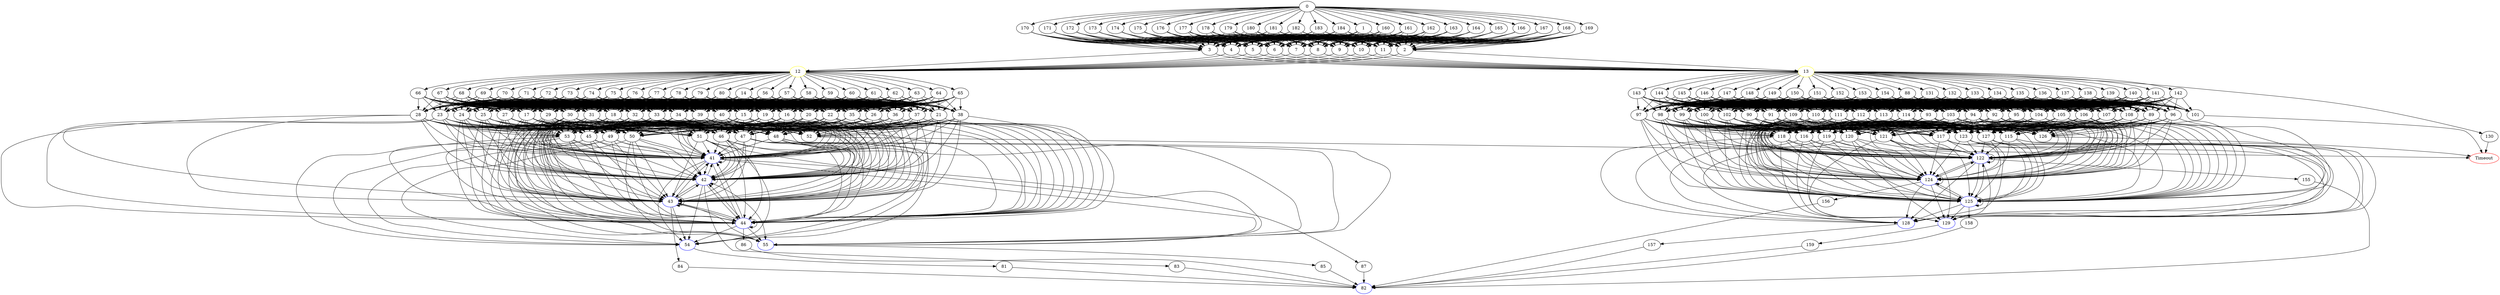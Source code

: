digraph G {
	0 -> 1;
	0 -> 160;
	0 -> 161;
	0 -> 162;
	0 -> 163;
	0 -> 164;
	0 -> 165;
	0 -> 166;
	0 -> 167;
	0 -> 168;
	0 -> 169;
	0 -> 170;
	0 -> 171;
	0 -> 172;
	0 -> 173;
	0 -> 174;
	0 -> 175;
	0 -> 176;
	0 -> 177;
	0 -> 178;
	0 -> 179;
	0 -> 180;
	0 -> 181;
	0 -> 182;
	0 -> 183;
	0 -> 184;
	1 -> 2;
	1 -> 3;
	1 -> 4;
	1 -> 5;
	1 -> 6;
	1 -> 7;
	1 -> 8;
	1 -> 9;
	1 -> 10;
	1 -> 11;
	2 -> "12";
12 [color=yellow];
	2 -> "13";
13 [color=yellow];
	3 -> "12";
12 [color=yellow];
	3 -> "13";
13 [color=yellow];
	4 -> "12";
12 [color=yellow];
	4 -> "13";
13 [color=yellow];
	5 -> "12";
12 [color=yellow];
	5 -> "13";
13 [color=yellow];
	6 -> "12";
12 [color=yellow];
	6 -> "13";
13 [color=yellow];
	7 -> "12";
12 [color=yellow];
	7 -> "13";
13 [color=yellow];
	8 -> "12";
12 [color=yellow];
	8 -> "13";
13 [color=yellow];
	9 -> "12";
12 [color=yellow];
	9 -> "13";
13 [color=yellow];
	10 -> "12";
12 [color=yellow];
	10 -> "13";
13 [color=yellow];
	11 -> "12";
12 [color=yellow];
	11 -> "13";
13 [color=yellow];
	12 -> 14;
	12 -> 56;
	12 -> 57;
	12 -> 58;
	12 -> 59;
	12 -> 60;
	12 -> 61;
	12 -> 62;
	12 -> 63;
	12 -> 64;
	12 -> 65;
	12 -> 66;
	12 -> 67;
	12 -> 68;
	12 -> 69;
	12 -> 70;
	12 -> 71;
	12 -> 72;
	12 -> 73;
	12 -> 74;
	12 -> 75;
	12 -> 76;
	12 -> 77;
	12 -> 78;
	12 -> 79;
	12 -> 80;
	13 -> 88;
	13 -> 130;
	13 -> 131;
	13 -> 132;
	13 -> 133;
	13 -> 134;
	13 -> 135;
	13 -> 136;
	13 -> 137;
	13 -> 138;
	13 -> 139;
	13 -> 140;
	13 -> 141;
	13 -> 142;
	13 -> 143;
	13 -> 144;
	13 -> 145;
	13 -> 146;
	13 -> 147;
	13 -> 148;
	13 -> 149;
	13 -> 150;
	13 -> 151;
	13 -> 152;
	13 -> 153;
	13 -> 154;
	14 -> 15;
	14 -> 16;
	14 -> 17;
	14 -> 18;
	14 -> 19;
	14 -> 20;
	14 -> 21;
	14 -> 22;
	14 -> 23;
	14 -> 24;
	14 -> 25;
	14 -> 26;
	14 -> 27;
	14 -> 28;
	14 -> 29;
	14 -> 30;
	14 -> 31;
	14 -> 32;
	14 -> 33;
	14 -> 34;
	14 -> 35;
	14 -> 36;
	14 -> 37;
	14 -> 38;
	14 -> 39;
	14 -> 40;
	15 -> "41";
41 [color=blue];
	15 -> "42";
42 [color=blue];
	15 -> "43";
43 [color=blue];
	15 -> "44";
44 [color=blue];
	15 -> 45;
	15 -> 46;
	15 -> 47;
	15 -> 48;
	15 -> 49;
	15 -> 50;
	15 -> 51;
	15 -> 52;
	15 -> 53;
	16 -> "41";
41 [color=blue];
	16 -> "42";
42 [color=blue];
	16 -> "43";
43 [color=blue];
	16 -> "44";
44 [color=blue];
	16 -> 45;
	16 -> 46;
	16 -> 47;
	16 -> 48;
	16 -> 49;
	16 -> 50;
	16 -> 51;
	16 -> 52;
	16 -> 53;
	17 -> "41";
41 [color=blue];
	17 -> "42";
42 [color=blue];
	17 -> "43";
43 [color=blue];
	17 -> "44";
44 [color=blue];
	17 -> 45;
	17 -> 46;
	17 -> 47;
	17 -> 48;
	17 -> 49;
	17 -> 50;
	17 -> 51;
	17 -> 52;
	17 -> 53;
	18 -> "41";
41 [color=blue];
	18 -> "42";
42 [color=blue];
	18 -> "43";
43 [color=blue];
	18 -> "44";
44 [color=blue];
	18 -> 45;
	18 -> 46;
	18 -> 47;
	18 -> 48;
	18 -> 49;
	18 -> 50;
	18 -> 51;
	18 -> 52;
	18 -> 53;
	19 -> "41";
41 [color=blue];
	19 -> "42";
42 [color=blue];
	19 -> "43";
43 [color=blue];
	19 -> "44";
44 [color=blue];
	19 -> 45;
	19 -> 46;
	19 -> 47;
	19 -> 48;
	19 -> 49;
	19 -> 50;
	19 -> 51;
	19 -> 52;
	19 -> 53;
	20 -> "41";
41 [color=blue];
	20 -> "42";
42 [color=blue];
	20 -> "43";
43 [color=blue];
	20 -> "44";
44 [color=blue];
	20 -> 45;
	20 -> 46;
	20 -> 47;
	20 -> 48;
	20 -> 49;
	20 -> 50;
	20 -> 51;
	20 -> 52;
	20 -> 53;
	21 -> "41";
41 [color=blue];
	21 -> "42";
42 [color=blue];
	21 -> "43";
43 [color=blue];
	21 -> "44";
44 [color=blue];
	21 -> 45;
	21 -> 46;
	21 -> 47;
	21 -> 48;
	21 -> 49;
	21 -> 50;
	21 -> 51;
	21 -> 52;
	21 -> 53;
	22 -> "41";
41 [color=blue];
	22 -> "42";
42 [color=blue];
	22 -> "43";
43 [color=blue];
	22 -> "44";
44 [color=blue];
	22 -> 45;
	22 -> 46;
	22 -> 47;
	22 -> 48;
	22 -> 49;
	22 -> 50;
	22 -> 51;
	22 -> 52;
	22 -> 53;
	23 -> "41";
41 [color=blue];
	23 -> "42";
42 [color=blue];
	23 -> "43";
43 [color=blue];
	23 -> "44";
44 [color=blue];
	23 -> 45;
	23 -> 46;
	23 -> 47;
	23 -> 48;
	23 -> 49;
	23 -> 50;
	23 -> 51;
	23 -> 52;
	23 -> 53;
	24 -> "41";
41 [color=blue];
	24 -> "42";
42 [color=blue];
	24 -> "43";
43 [color=blue];
	24 -> "44";
44 [color=blue];
	24 -> 45;
	24 -> 46;
	24 -> 47;
	24 -> 48;
	24 -> 49;
	24 -> 50;
	24 -> 51;
	24 -> 52;
	24 -> 53;
	25 -> "41";
41 [color=blue];
	25 -> "42";
42 [color=blue];
	25 -> "43";
43 [color=blue];
	25 -> "44";
44 [color=blue];
	25 -> 45;
	25 -> 46;
	25 -> 47;
	25 -> 48;
	25 -> 49;
	25 -> 50;
	25 -> 51;
	25 -> 52;
	25 -> 53;
	26 -> "41";
41 [color=blue];
	26 -> "42";
42 [color=blue];
	26 -> "43";
43 [color=blue];
	26 -> "44";
44 [color=blue];
	26 -> 45;
	26 -> 46;
	26 -> 47;
	26 -> 48;
	26 -> 49;
	26 -> 50;
	26 -> 51;
	26 -> 52;
	26 -> 53;
	27 -> "41";
41 [color=blue];
	27 -> "42";
42 [color=blue];
	27 -> "43";
43 [color=blue];
	27 -> "44";
44 [color=blue];
	27 -> 45;
	27 -> 46;
	27 -> 47;
	27 -> 48;
	27 -> 49;
	27 -> 50;
	27 -> 51;
	27 -> 52;
	27 -> 53;
	28 -> "41";
41 [color=blue];
	28 -> "42";
42 [color=blue];
	28 -> "43";
43 [color=blue];
	28 -> "44";
44 [color=blue];
	28 -> 45;
	28 -> 46;
	28 -> 47;
	28 -> 48;
	28 -> 49;
	28 -> 50;
	28 -> 51;
	28 -> 52;
	28 -> 53;
	29 -> "41";
41 [color=blue];
	29 -> "42";
42 [color=blue];
	29 -> "43";
43 [color=blue];
	29 -> "44";
44 [color=blue];
	29 -> 45;
	29 -> 46;
	29 -> 47;
	29 -> 48;
	29 -> 49;
	29 -> 50;
	29 -> 51;
	29 -> 52;
	29 -> 53;
	30 -> "41";
41 [color=blue];
	30 -> "42";
42 [color=blue];
	30 -> "43";
43 [color=blue];
	30 -> "44";
44 [color=blue];
	30 -> 45;
	30 -> 46;
	30 -> 47;
	30 -> 48;
	30 -> 49;
	30 -> 50;
	30 -> 51;
	30 -> 52;
	30 -> 53;
	31 -> "41";
41 [color=blue];
	31 -> "42";
42 [color=blue];
	31 -> "43";
43 [color=blue];
	31 -> "44";
44 [color=blue];
	31 -> 45;
	31 -> 46;
	31 -> 47;
	31 -> 48;
	31 -> 49;
	31 -> 50;
	31 -> 51;
	31 -> 52;
	31 -> 53;
	32 -> "41";
41 [color=blue];
	32 -> "42";
42 [color=blue];
	32 -> "43";
43 [color=blue];
	32 -> "44";
44 [color=blue];
	32 -> 45;
	32 -> 46;
	32 -> 47;
	32 -> 48;
	32 -> 49;
	32 -> 50;
	32 -> 51;
	32 -> 52;
	32 -> 53;
	33 -> "41";
41 [color=blue];
	33 -> "42";
42 [color=blue];
	33 -> "43";
43 [color=blue];
	33 -> "44";
44 [color=blue];
	33 -> 45;
	33 -> 46;
	33 -> 47;
	33 -> 48;
	33 -> 49;
	33 -> 50;
	33 -> 51;
	33 -> 52;
	33 -> 53;
	34 -> "41";
41 [color=blue];
	34 -> "42";
42 [color=blue];
	34 -> "43";
43 [color=blue];
	34 -> "44";
44 [color=blue];
	34 -> 45;
	34 -> 46;
	34 -> 47;
	34 -> 48;
	34 -> 49;
	34 -> 50;
	34 -> 51;
	34 -> 52;
	34 -> 53;
	35 -> "41";
41 [color=blue];
	35 -> "42";
42 [color=blue];
	35 -> "43";
43 [color=blue];
	35 -> "44";
44 [color=blue];
	35 -> 45;
	35 -> 46;
	35 -> 47;
	35 -> 48;
	35 -> 49;
	35 -> 50;
	35 -> 51;
	35 -> 52;
	35 -> 53;
	36 -> "41";
41 [color=blue];
	36 -> "42";
42 [color=blue];
	36 -> "43";
43 [color=blue];
	36 -> "44";
44 [color=blue];
	36 -> 45;
	36 -> 46;
	36 -> 47;
	36 -> 48;
	36 -> 49;
	36 -> 50;
	36 -> 51;
	36 -> 52;
	36 -> 53;
	37 -> "41";
41 [color=blue];
	37 -> "42";
42 [color=blue];
	37 -> "43";
43 [color=blue];
	37 -> "44";
44 [color=blue];
	37 -> 45;
	37 -> 46;
	37 -> 47;
	37 -> 48;
	37 -> 49;
	37 -> 50;
	37 -> 51;
	37 -> 52;
	37 -> 53;
	38 -> "41";
41 [color=blue];
	38 -> "42";
42 [color=blue];
	38 -> "43";
43 [color=blue];
	38 -> "44";
44 [color=blue];
	38 -> 45;
	38 -> 46;
	38 -> 47;
	38 -> 48;
	38 -> 49;
	38 -> 50;
	38 -> 51;
	38 -> 52;
	38 -> 53;
	39 -> "41";
41 [color=blue];
	39 -> "42";
42 [color=blue];
	39 -> "43";
43 [color=blue];
	39 -> "44";
44 [color=blue];
	39 -> 45;
	39 -> 46;
	39 -> 47;
	39 -> 48;
	39 -> 49;
	39 -> 50;
	39 -> 51;
	39 -> 52;
	39 -> 53;
	40 -> "41";
41 [color=blue];
	40 -> "42";
42 [color=blue];
	40 -> "43";
43 [color=blue];
	40 -> "44";
44 [color=blue];
	40 -> 45;
	40 -> 46;
	40 -> 47;
	40 -> 48;
	40 -> 49;
	40 -> 50;
	40 -> 51;
	40 -> 52;
	40 -> 53;
	41 -> "41";
41 [color=blue];
	41 -> "42";
42 [color=blue];
	41 -> "43";
43 [color=blue];
	41 -> "44";
44 [color=blue];
	41 -> "54";
54 [color=blue];
	41 -> "55";
55 [color=blue];
	41 -> 87;
	42 -> "41";
41 [color=blue];
	42 -> "42";
42 [color=blue];
	42 -> "43";
43 [color=blue];
	42 -> "44";
44 [color=blue];
	42 -> "54";
54 [color=blue];
	42 -> "55";
55 [color=blue];
	42 -> 83;
	43 -> "41";
41 [color=blue];
	43 -> "42";
42 [color=blue];
	43 -> "43";
43 [color=blue];
	43 -> "44";
44 [color=blue];
	43 -> "54";
54 [color=blue];
	43 -> "55";
55 [color=blue];
	43 -> 84;
	44 -> "41";
41 [color=blue];
	44 -> "42";
42 [color=blue];
	44 -> "43";
43 [color=blue];
	44 -> "44";
44 [color=blue];
	44 -> "54";
54 [color=blue];
	44 -> "55";
55 [color=blue];
	44 -> 86;
	45 -> "41";
41 [color=blue];
	45 -> "42";
42 [color=blue];
	45 -> "43";
43 [color=blue];
	45 -> "44";
44 [color=blue];
	45 -> "54";
54 [color=blue];
	45 -> "55";
55 [color=blue];
	46 -> "41";
41 [color=blue];
	46 -> "42";
42 [color=blue];
	46 -> "43";
43 [color=blue];
	46 -> "44";
44 [color=blue];
	46 -> "54";
54 [color=blue];
	46 -> "55";
55 [color=blue];
	47 -> "41";
41 [color=blue];
	47 -> "42";
42 [color=blue];
	47 -> "43";
43 [color=blue];
	47 -> "44";
44 [color=blue];
	47 -> "54";
54 [color=blue];
	47 -> "55";
55 [color=blue];
	48 -> "41";
41 [color=blue];
	48 -> "42";
42 [color=blue];
	48 -> "43";
43 [color=blue];
	48 -> "44";
44 [color=blue];
	48 -> "54";
54 [color=blue];
	48 -> "55";
55 [color=blue];
	49 -> "41";
41 [color=blue];
	49 -> "42";
42 [color=blue];
	49 -> "43";
43 [color=blue];
	49 -> "44";
44 [color=blue];
	49 -> "54";
54 [color=blue];
	49 -> "55";
55 [color=blue];
	50 -> "41";
41 [color=blue];
	50 -> "42";
42 [color=blue];
	50 -> "43";
43 [color=blue];
	50 -> "44";
44 [color=blue];
	50 -> "54";
54 [color=blue];
	50 -> "55";
55 [color=blue];
	51 -> "41";
41 [color=blue];
	51 -> "42";
42 [color=blue];
	51 -> "43";
43 [color=blue];
	51 -> "44";
44 [color=blue];
	51 -> "54";
54 [color=blue];
	51 -> "55";
55 [color=blue];
	52 -> "Timeout";
Timeout [color=red];
	53 -> "41";
41 [color=blue];
	53 -> "42";
42 [color=blue];
	53 -> "43";
43 [color=blue];
	53 -> "44";
44 [color=blue];
	53 -> "54";
54 [color=blue];
	53 -> "55";
55 [color=blue];
	54 -> 81;
	55 -> 85;
	56 -> 15;
	56 -> 16;
	56 -> 17;
	56 -> 18;
	56 -> 19;
	56 -> 20;
	56 -> 21;
	56 -> 22;
	56 -> 23;
	56 -> 24;
	56 -> 25;
	56 -> 26;
	56 -> 27;
	56 -> 28;
	56 -> 29;
	56 -> 30;
	56 -> 31;
	56 -> 32;
	56 -> 33;
	56 -> 34;
	56 -> 35;
	56 -> 36;
	56 -> 37;
	56 -> 38;
	56 -> 39;
	56 -> 40;
	57 -> 15;
	57 -> 16;
	57 -> 17;
	57 -> 18;
	57 -> 19;
	57 -> 20;
	57 -> 21;
	57 -> 22;
	57 -> 23;
	57 -> 24;
	57 -> 25;
	57 -> 26;
	57 -> 27;
	57 -> 28;
	57 -> 29;
	57 -> 30;
	57 -> 31;
	57 -> 32;
	57 -> 33;
	57 -> 34;
	57 -> 35;
	57 -> 36;
	57 -> 37;
	57 -> 38;
	57 -> 39;
	57 -> 40;
	58 -> 15;
	58 -> 16;
	58 -> 17;
	58 -> 18;
	58 -> 19;
	58 -> 20;
	58 -> 21;
	58 -> 22;
	58 -> 23;
	58 -> 24;
	58 -> 25;
	58 -> 26;
	58 -> 27;
	58 -> 28;
	58 -> 29;
	58 -> 30;
	58 -> 31;
	58 -> 32;
	58 -> 33;
	58 -> 34;
	58 -> 35;
	58 -> 36;
	58 -> 37;
	58 -> 38;
	58 -> 39;
	58 -> 40;
	59 -> 15;
	59 -> 16;
	59 -> 17;
	59 -> 18;
	59 -> 19;
	59 -> 20;
	59 -> 21;
	59 -> 22;
	59 -> 23;
	59 -> 24;
	59 -> 25;
	59 -> 26;
	59 -> 27;
	59 -> 28;
	59 -> 29;
	59 -> 30;
	59 -> 31;
	59 -> 32;
	59 -> 33;
	59 -> 34;
	59 -> 35;
	59 -> 36;
	59 -> 37;
	59 -> 38;
	59 -> 39;
	59 -> 40;
	60 -> 15;
	60 -> 16;
	60 -> 17;
	60 -> 18;
	60 -> 19;
	60 -> 20;
	60 -> 21;
	60 -> 22;
	60 -> 23;
	60 -> 24;
	60 -> 25;
	60 -> 26;
	60 -> 27;
	60 -> 28;
	60 -> 29;
	60 -> 30;
	60 -> 31;
	60 -> 32;
	60 -> 33;
	60 -> 34;
	60 -> 35;
	60 -> 36;
	60 -> 37;
	60 -> 38;
	60 -> 39;
	60 -> 40;
	61 -> 15;
	61 -> 16;
	61 -> 17;
	61 -> 18;
	61 -> 19;
	61 -> 20;
	61 -> 21;
	61 -> 22;
	61 -> 23;
	61 -> 24;
	61 -> 25;
	61 -> 26;
	61 -> 27;
	61 -> 28;
	61 -> 29;
	61 -> 30;
	61 -> 31;
	61 -> 32;
	61 -> 33;
	61 -> 34;
	61 -> 35;
	61 -> 36;
	61 -> 37;
	61 -> 38;
	61 -> 39;
	61 -> 40;
	62 -> 15;
	62 -> 16;
	62 -> 17;
	62 -> 18;
	62 -> 19;
	62 -> 20;
	62 -> 21;
	62 -> 22;
	62 -> 23;
	62 -> 24;
	62 -> 25;
	62 -> 26;
	62 -> 27;
	62 -> 28;
	62 -> 29;
	62 -> 30;
	62 -> 31;
	62 -> 32;
	62 -> 33;
	62 -> 34;
	62 -> 35;
	62 -> 36;
	62 -> 37;
	62 -> 38;
	62 -> 39;
	62 -> 40;
	63 -> 15;
	63 -> 16;
	63 -> 17;
	63 -> 18;
	63 -> 19;
	63 -> 20;
	63 -> 21;
	63 -> 22;
	63 -> 23;
	63 -> 24;
	63 -> 25;
	63 -> 26;
	63 -> 27;
	63 -> 28;
	63 -> 29;
	63 -> 30;
	63 -> 31;
	63 -> 32;
	63 -> 33;
	63 -> 34;
	63 -> 35;
	63 -> 36;
	63 -> 37;
	63 -> 38;
	63 -> 39;
	63 -> 40;
	64 -> 15;
	64 -> 16;
	64 -> 17;
	64 -> 18;
	64 -> 19;
	64 -> 20;
	64 -> 21;
	64 -> 22;
	64 -> 23;
	64 -> 24;
	64 -> 25;
	64 -> 26;
	64 -> 27;
	64 -> 28;
	64 -> 29;
	64 -> 30;
	64 -> 31;
	64 -> 32;
	64 -> 33;
	64 -> 34;
	64 -> 35;
	64 -> 36;
	64 -> 37;
	64 -> 38;
	64 -> 39;
	64 -> 40;
	65 -> 15;
	65 -> 16;
	65 -> 17;
	65 -> 18;
	65 -> 19;
	65 -> 20;
	65 -> 21;
	65 -> 22;
	65 -> 23;
	65 -> 24;
	65 -> 25;
	65 -> 26;
	65 -> 27;
	65 -> 28;
	65 -> 29;
	65 -> 30;
	65 -> 31;
	65 -> 32;
	65 -> 33;
	65 -> 34;
	65 -> 35;
	65 -> 36;
	65 -> 37;
	65 -> 38;
	65 -> 39;
	65 -> 40;
	66 -> 15;
	66 -> 16;
	66 -> 17;
	66 -> 18;
	66 -> 19;
	66 -> 20;
	66 -> 21;
	66 -> 22;
	66 -> 23;
	66 -> 24;
	66 -> 25;
	66 -> 26;
	66 -> 27;
	66 -> 28;
	66 -> 29;
	66 -> 30;
	66 -> 31;
	66 -> 32;
	66 -> 33;
	66 -> 34;
	66 -> 35;
	66 -> 36;
	66 -> 37;
	66 -> 38;
	66 -> 39;
	66 -> 40;
	67 -> 15;
	67 -> 16;
	67 -> 17;
	67 -> 18;
	67 -> 19;
	67 -> 20;
	67 -> 21;
	67 -> 22;
	67 -> 23;
	67 -> 24;
	67 -> 25;
	67 -> 26;
	67 -> 27;
	67 -> 28;
	67 -> 29;
	67 -> 30;
	67 -> 31;
	67 -> 32;
	67 -> 33;
	67 -> 34;
	67 -> 35;
	67 -> 36;
	67 -> 37;
	67 -> 38;
	67 -> 39;
	67 -> 40;
	68 -> 15;
	68 -> 16;
	68 -> 17;
	68 -> 18;
	68 -> 19;
	68 -> 20;
	68 -> 21;
	68 -> 22;
	68 -> 23;
	68 -> 24;
	68 -> 25;
	68 -> 26;
	68 -> 27;
	68 -> 28;
	68 -> 29;
	68 -> 30;
	68 -> 31;
	68 -> 32;
	68 -> 33;
	68 -> 34;
	68 -> 35;
	68 -> 36;
	68 -> 37;
	68 -> 38;
	68 -> 39;
	68 -> 40;
	69 -> 15;
	69 -> 16;
	69 -> 17;
	69 -> 18;
	69 -> 19;
	69 -> 20;
	69 -> 21;
	69 -> 22;
	69 -> 23;
	69 -> 24;
	69 -> 25;
	69 -> 26;
	69 -> 27;
	69 -> 28;
	69 -> 29;
	69 -> 30;
	69 -> 31;
	69 -> 32;
	69 -> 33;
	69 -> 34;
	69 -> 35;
	69 -> 36;
	69 -> 37;
	69 -> 38;
	69 -> 39;
	69 -> 40;
	70 -> 15;
	70 -> 16;
	70 -> 17;
	70 -> 18;
	70 -> 19;
	70 -> 20;
	70 -> 21;
	70 -> 22;
	70 -> 23;
	70 -> 24;
	70 -> 25;
	70 -> 26;
	70 -> 27;
	70 -> 28;
	70 -> 29;
	70 -> 30;
	70 -> 31;
	70 -> 32;
	70 -> 33;
	70 -> 34;
	70 -> 35;
	70 -> 36;
	70 -> 37;
	70 -> 38;
	70 -> 39;
	70 -> 40;
	71 -> 15;
	71 -> 16;
	71 -> 17;
	71 -> 18;
	71 -> 19;
	71 -> 20;
	71 -> 21;
	71 -> 22;
	71 -> 23;
	71 -> 24;
	71 -> 25;
	71 -> 26;
	71 -> 27;
	71 -> 28;
	71 -> 29;
	71 -> 30;
	71 -> 31;
	71 -> 32;
	71 -> 33;
	71 -> 34;
	71 -> 35;
	71 -> 36;
	71 -> 37;
	71 -> 38;
	71 -> 39;
	71 -> 40;
	72 -> 15;
	72 -> 16;
	72 -> 17;
	72 -> 18;
	72 -> 19;
	72 -> 20;
	72 -> 21;
	72 -> 22;
	72 -> 23;
	72 -> 24;
	72 -> 25;
	72 -> 26;
	72 -> 27;
	72 -> 28;
	72 -> 29;
	72 -> 30;
	72 -> 31;
	72 -> 32;
	72 -> 33;
	72 -> 34;
	72 -> 35;
	72 -> 36;
	72 -> 37;
	72 -> 38;
	72 -> 39;
	72 -> 40;
	73 -> 15;
	73 -> 16;
	73 -> 17;
	73 -> 18;
	73 -> 19;
	73 -> 20;
	73 -> 21;
	73 -> 22;
	73 -> 23;
	73 -> 24;
	73 -> 25;
	73 -> 26;
	73 -> 27;
	73 -> 28;
	73 -> 29;
	73 -> 30;
	73 -> 31;
	73 -> 32;
	73 -> 33;
	73 -> 34;
	73 -> 35;
	73 -> 36;
	73 -> 37;
	73 -> 38;
	73 -> 39;
	73 -> 40;
	74 -> 15;
	74 -> 16;
	74 -> 17;
	74 -> 18;
	74 -> 19;
	74 -> 20;
	74 -> 21;
	74 -> 22;
	74 -> 23;
	74 -> 24;
	74 -> 25;
	74 -> 26;
	74 -> 27;
	74 -> 28;
	74 -> 29;
	74 -> 30;
	74 -> 31;
	74 -> 32;
	74 -> 33;
	74 -> 34;
	74 -> 35;
	74 -> 36;
	74 -> 37;
	74 -> 38;
	74 -> 39;
	74 -> 40;
	75 -> 15;
	75 -> 16;
	75 -> 17;
	75 -> 18;
	75 -> 19;
	75 -> 20;
	75 -> 21;
	75 -> 22;
	75 -> 23;
	75 -> 24;
	75 -> 25;
	75 -> 26;
	75 -> 27;
	75 -> 28;
	75 -> 29;
	75 -> 30;
	75 -> 31;
	75 -> 32;
	75 -> 33;
	75 -> 34;
	75 -> 35;
	75 -> 36;
	75 -> 37;
	75 -> 38;
	75 -> 39;
	75 -> 40;
	76 -> 15;
	76 -> 16;
	76 -> 17;
	76 -> 18;
	76 -> 19;
	76 -> 20;
	76 -> 21;
	76 -> 22;
	76 -> 23;
	76 -> 24;
	76 -> 25;
	76 -> 26;
	76 -> 27;
	76 -> 28;
	76 -> 29;
	76 -> 30;
	76 -> 31;
	76 -> 32;
	76 -> 33;
	76 -> 34;
	76 -> 35;
	76 -> 36;
	76 -> 37;
	76 -> 38;
	76 -> 39;
	76 -> 40;
	77 -> 15;
	77 -> 16;
	77 -> 17;
	77 -> 18;
	77 -> 19;
	77 -> 20;
	77 -> 21;
	77 -> 22;
	77 -> 23;
	77 -> 24;
	77 -> 25;
	77 -> 26;
	77 -> 27;
	77 -> 28;
	77 -> 29;
	77 -> 30;
	77 -> 31;
	77 -> 32;
	77 -> 33;
	77 -> 34;
	77 -> 35;
	77 -> 36;
	77 -> 37;
	77 -> 38;
	77 -> 39;
	77 -> 40;
	78 -> 15;
	78 -> 16;
	78 -> 17;
	78 -> 18;
	78 -> 19;
	78 -> 20;
	78 -> 21;
	78 -> 22;
	78 -> 23;
	78 -> 24;
	78 -> 25;
	78 -> 26;
	78 -> 27;
	78 -> 28;
	78 -> 29;
	78 -> 30;
	78 -> 31;
	78 -> 32;
	78 -> 33;
	78 -> 34;
	78 -> 35;
	78 -> 36;
	78 -> 37;
	78 -> 38;
	78 -> 39;
	78 -> 40;
	79 -> 15;
	79 -> 16;
	79 -> 17;
	79 -> 18;
	79 -> 19;
	79 -> 20;
	79 -> 21;
	79 -> 22;
	79 -> 23;
	79 -> 24;
	79 -> 25;
	79 -> 26;
	79 -> 27;
	79 -> 28;
	79 -> 29;
	79 -> 30;
	79 -> 31;
	79 -> 32;
	79 -> 33;
	79 -> 34;
	79 -> 35;
	79 -> 36;
	79 -> 37;
	79 -> 38;
	79 -> 39;
	79 -> 40;
	80 -> 15;
	80 -> 16;
	80 -> 17;
	80 -> 18;
	80 -> 19;
	80 -> 20;
	80 -> 21;
	80 -> 22;
	80 -> 23;
	80 -> 24;
	80 -> 25;
	80 -> 26;
	80 -> 27;
	80 -> 28;
	80 -> 29;
	80 -> 30;
	80 -> 31;
	80 -> 32;
	80 -> 33;
	80 -> 34;
	80 -> 35;
	80 -> 36;
	80 -> 37;
	80 -> 38;
	80 -> 39;
	80 -> 40;
	81 -> "82";
82 [color=blue];
	83 -> "82";
82 [color=blue];
	84 -> "82";
82 [color=blue];
	85 -> "82";
82 [color=blue];
	86 -> "82";
82 [color=blue];
	87 -> "82";
82 [color=blue];
	88 -> 89;
	88 -> 90;
	88 -> 91;
	88 -> 92;
	88 -> 93;
	88 -> 94;
	88 -> 95;
	88 -> 96;
	88 -> 97;
	88 -> 98;
	88 -> 99;
	88 -> 100;
	88 -> 101;
	88 -> 102;
	88 -> 103;
	88 -> 104;
	88 -> 105;
	88 -> 106;
	88 -> 107;
	88 -> 108;
	88 -> 109;
	88 -> 110;
	88 -> 111;
	88 -> 112;
	88 -> 113;
	88 -> 114;
	89 -> 115;
	89 -> 116;
	89 -> 117;
	89 -> 118;
	89 -> 119;
	89 -> 120;
	89 -> 121;
	89 -> "122";
122 [color=blue];
	89 -> 123;
	89 -> "124";
124 [color=blue];
	89 -> "125";
125 [color=blue];
	89 -> 126;
	89 -> 127;
	90 -> 115;
	90 -> 116;
	90 -> 117;
	90 -> 118;
	90 -> 119;
	90 -> 120;
	90 -> 121;
	90 -> "122";
122 [color=blue];
	90 -> 123;
	90 -> "124";
124 [color=blue];
	90 -> "125";
125 [color=blue];
	90 -> 126;
	90 -> 127;
	91 -> 115;
	91 -> 116;
	91 -> 117;
	91 -> 118;
	91 -> 119;
	91 -> 120;
	91 -> 121;
	91 -> "122";
122 [color=blue];
	91 -> 123;
	91 -> "124";
124 [color=blue];
	91 -> "125";
125 [color=blue];
	91 -> 126;
	91 -> 127;
	92 -> 115;
	92 -> 116;
	92 -> 117;
	92 -> 118;
	92 -> 119;
	92 -> 120;
	92 -> 121;
	92 -> "122";
122 [color=blue];
	92 -> 123;
	92 -> "124";
124 [color=blue];
	92 -> "125";
125 [color=blue];
	92 -> 126;
	92 -> 127;
	93 -> 115;
	93 -> 116;
	93 -> 117;
	93 -> 118;
	93 -> 119;
	93 -> 120;
	93 -> 121;
	93 -> "122";
122 [color=blue];
	93 -> 123;
	93 -> "124";
124 [color=blue];
	93 -> "125";
125 [color=blue];
	93 -> 126;
	93 -> 127;
	94 -> 115;
	94 -> 116;
	94 -> 117;
	94 -> 118;
	94 -> 119;
	94 -> 120;
	94 -> 121;
	94 -> "122";
122 [color=blue];
	94 -> 123;
	94 -> "124";
124 [color=blue];
	94 -> "125";
125 [color=blue];
	94 -> 126;
	94 -> 127;
	95 -> 115;
	95 -> 116;
	95 -> 117;
	95 -> 118;
	95 -> 119;
	95 -> 120;
	95 -> 121;
	95 -> "122";
122 [color=blue];
	95 -> 123;
	95 -> "124";
124 [color=blue];
	95 -> "125";
125 [color=blue];
	95 -> 126;
	95 -> 127;
	96 -> 115;
	96 -> 116;
	96 -> 117;
	96 -> 118;
	96 -> 119;
	96 -> 120;
	96 -> 121;
	96 -> "122";
122 [color=blue];
	96 -> 123;
	96 -> "124";
124 [color=blue];
	96 -> "125";
125 [color=blue];
	96 -> 126;
	96 -> 127;
	97 -> 115;
	97 -> 116;
	97 -> 117;
	97 -> 118;
	97 -> 119;
	97 -> 120;
	97 -> 121;
	97 -> "122";
122 [color=blue];
	97 -> 123;
	97 -> "124";
124 [color=blue];
	97 -> "125";
125 [color=blue];
	97 -> 126;
	97 -> 127;
	98 -> 115;
	98 -> 116;
	98 -> 117;
	98 -> 118;
	98 -> 119;
	98 -> 120;
	98 -> 121;
	98 -> "122";
122 [color=blue];
	98 -> 123;
	98 -> "124";
124 [color=blue];
	98 -> "125";
125 [color=blue];
	98 -> 126;
	98 -> 127;
	99 -> 115;
	99 -> 116;
	99 -> 117;
	99 -> 118;
	99 -> 119;
	99 -> 120;
	99 -> 121;
	99 -> "122";
122 [color=blue];
	99 -> 123;
	99 -> "124";
124 [color=blue];
	99 -> "125";
125 [color=blue];
	99 -> 126;
	99 -> 127;
	100 -> 115;
	100 -> 116;
	100 -> 117;
	100 -> 118;
	100 -> 119;
	100 -> 120;
	100 -> 121;
	100 -> "122";
122 [color=blue];
	100 -> 123;
	100 -> "124";
124 [color=blue];
	100 -> "125";
125 [color=blue];
	100 -> 126;
	100 -> 127;
	101 -> "Timeout";
Timeout [color=red];
	102 -> 115;
	102 -> 116;
	102 -> 117;
	102 -> 118;
	102 -> 119;
	102 -> 120;
	102 -> 121;
	102 -> "122";
122 [color=blue];
	102 -> 123;
	102 -> "124";
124 [color=blue];
	102 -> "125";
125 [color=blue];
	102 -> 126;
	102 -> 127;
	103 -> 115;
	103 -> 116;
	103 -> 117;
	103 -> 118;
	103 -> 119;
	103 -> 120;
	103 -> 121;
	103 -> "122";
122 [color=blue];
	103 -> 123;
	103 -> "124";
124 [color=blue];
	103 -> "125";
125 [color=blue];
	103 -> 126;
	103 -> 127;
	104 -> 115;
	104 -> 116;
	104 -> 117;
	104 -> 118;
	104 -> 119;
	104 -> 120;
	104 -> 121;
	104 -> "122";
122 [color=blue];
	104 -> 123;
	104 -> "124";
124 [color=blue];
	104 -> "125";
125 [color=blue];
	104 -> 126;
	104 -> 127;
	105 -> 115;
	105 -> 116;
	105 -> 117;
	105 -> 118;
	105 -> 119;
	105 -> 120;
	105 -> 121;
	105 -> "122";
122 [color=blue];
	105 -> 123;
	105 -> "124";
124 [color=blue];
	105 -> "125";
125 [color=blue];
	105 -> 126;
	105 -> 127;
	106 -> 115;
	106 -> 116;
	106 -> 117;
	106 -> 118;
	106 -> 119;
	106 -> 120;
	106 -> 121;
	106 -> "122";
122 [color=blue];
	106 -> 123;
	106 -> "124";
124 [color=blue];
	106 -> "125";
125 [color=blue];
	106 -> 126;
	106 -> 127;
	107 -> 115;
	107 -> 116;
	107 -> 117;
	107 -> 118;
	107 -> 119;
	107 -> 120;
	107 -> 121;
	107 -> "122";
122 [color=blue];
	107 -> 123;
	107 -> "124";
124 [color=blue];
	107 -> "125";
125 [color=blue];
	107 -> 126;
	107 -> 127;
	108 -> 115;
	108 -> 116;
	108 -> 117;
	108 -> 118;
	108 -> 119;
	108 -> 120;
	108 -> 121;
	108 -> "122";
122 [color=blue];
	108 -> 123;
	108 -> "124";
124 [color=blue];
	108 -> "125";
125 [color=blue];
	108 -> 126;
	108 -> 127;
	109 -> 115;
	109 -> 116;
	109 -> 117;
	109 -> 118;
	109 -> 119;
	109 -> 120;
	109 -> 121;
	109 -> "122";
122 [color=blue];
	109 -> 123;
	109 -> "124";
124 [color=blue];
	109 -> "125";
125 [color=blue];
	109 -> 126;
	109 -> 127;
	110 -> 115;
	110 -> 116;
	110 -> 117;
	110 -> 118;
	110 -> 119;
	110 -> 120;
	110 -> 121;
	110 -> "122";
122 [color=blue];
	110 -> 123;
	110 -> "124";
124 [color=blue];
	110 -> "125";
125 [color=blue];
	110 -> 126;
	110 -> 127;
	111 -> 115;
	111 -> 116;
	111 -> 117;
	111 -> 118;
	111 -> 119;
	111 -> 120;
	111 -> 121;
	111 -> "122";
122 [color=blue];
	111 -> 123;
	111 -> "124";
124 [color=blue];
	111 -> "125";
125 [color=blue];
	111 -> 126;
	111 -> 127;
	112 -> 115;
	112 -> 116;
	112 -> 117;
	112 -> 118;
	112 -> 119;
	112 -> 120;
	112 -> 121;
	112 -> "122";
122 [color=blue];
	112 -> 123;
	112 -> "124";
124 [color=blue];
	112 -> "125";
125 [color=blue];
	112 -> 126;
	112 -> 127;
	113 -> 115;
	113 -> 116;
	113 -> 117;
	113 -> 118;
	113 -> 119;
	113 -> 120;
	113 -> 121;
	113 -> "122";
122 [color=blue];
	113 -> 123;
	113 -> "124";
124 [color=blue];
	113 -> "125";
125 [color=blue];
	113 -> 126;
	113 -> 127;
	114 -> 115;
	114 -> 116;
	114 -> 117;
	114 -> 118;
	114 -> 119;
	114 -> 120;
	114 -> 121;
	114 -> "122";
122 [color=blue];
	114 -> 123;
	114 -> "124";
124 [color=blue];
	114 -> "125";
125 [color=blue];
	114 -> 126;
	114 -> 127;
	115 -> "122";
122 [color=blue];
	115 -> "124";
124 [color=blue];
	115 -> "125";
125 [color=blue];
	115 -> "128";
128 [color=blue];
	115 -> "129";
129 [color=blue];
	116 -> "122";
122 [color=blue];
	116 -> "124";
124 [color=blue];
	116 -> "125";
125 [color=blue];
	116 -> "128";
128 [color=blue];
	116 -> "129";
129 [color=blue];
	117 -> "122";
122 [color=blue];
	117 -> "124";
124 [color=blue];
	117 -> "125";
125 [color=blue];
	117 -> "128";
128 [color=blue];
	117 -> "129";
129 [color=blue];
	118 -> "122";
122 [color=blue];
	118 -> "124";
124 [color=blue];
	118 -> "125";
125 [color=blue];
	118 -> "128";
128 [color=blue];
	118 -> "129";
129 [color=blue];
	119 -> "122";
122 [color=blue];
	119 -> "124";
124 [color=blue];
	119 -> "125";
125 [color=blue];
	119 -> "128";
128 [color=blue];
	119 -> "129";
129 [color=blue];
	120 -> "122";
122 [color=blue];
	120 -> "124";
124 [color=blue];
	120 -> "125";
125 [color=blue];
	120 -> "128";
128 [color=blue];
	120 -> "129";
129 [color=blue];
	121 -> "122";
122 [color=blue];
	121 -> "124";
124 [color=blue];
	121 -> "125";
125 [color=blue];
	121 -> "128";
128 [color=blue];
	121 -> "129";
129 [color=blue];
	122 -> "122";
122 [color=blue];
	122 -> "124";
124 [color=blue];
	122 -> "125";
125 [color=blue];
	122 -> "128";
128 [color=blue];
	122 -> "129";
129 [color=blue];
	122 -> 155;
	123 -> "122";
122 [color=blue];
	123 -> "124";
124 [color=blue];
	123 -> "125";
125 [color=blue];
	123 -> "128";
128 [color=blue];
	123 -> "129";
129 [color=blue];
	124 -> "122";
122 [color=blue];
	124 -> "124";
124 [color=blue];
	124 -> "125";
125 [color=blue];
	124 -> "128";
128 [color=blue];
	124 -> "129";
129 [color=blue];
	124 -> 156;
	125 -> "122";
122 [color=blue];
	125 -> "124";
124 [color=blue];
	125 -> "125";
125 [color=blue];
	125 -> "128";
128 [color=blue];
	125 -> "129";
129 [color=blue];
	125 -> 158;
	126 -> "Timeout";
Timeout [color=red];
	127 -> "122";
122 [color=blue];
	127 -> "124";
124 [color=blue];
	127 -> "125";
125 [color=blue];
	127 -> "128";
128 [color=blue];
	127 -> "129";
129 [color=blue];
	128 -> 157;
	129 -> 159;
	130 -> "Timeout";
Timeout [color=red];
	131 -> 89;
	131 -> 90;
	131 -> 91;
	131 -> 92;
	131 -> 93;
	131 -> 94;
	131 -> 95;
	131 -> 96;
	131 -> 97;
	131 -> 98;
	131 -> 99;
	131 -> 100;
	131 -> 101;
	131 -> 102;
	131 -> 103;
	131 -> 104;
	131 -> 105;
	131 -> 106;
	131 -> 107;
	131 -> 108;
	131 -> 109;
	131 -> 110;
	131 -> 111;
	131 -> 112;
	131 -> 113;
	131 -> 114;
	132 -> 89;
	132 -> 90;
	132 -> 91;
	132 -> 92;
	132 -> 93;
	132 -> 94;
	132 -> 95;
	132 -> 96;
	132 -> 97;
	132 -> 98;
	132 -> 99;
	132 -> 100;
	132 -> 101;
	132 -> 102;
	132 -> 103;
	132 -> 104;
	132 -> 105;
	132 -> 106;
	132 -> 107;
	132 -> 108;
	132 -> 109;
	132 -> 110;
	132 -> 111;
	132 -> 112;
	132 -> 113;
	132 -> 114;
	133 -> 89;
	133 -> 90;
	133 -> 91;
	133 -> 92;
	133 -> 93;
	133 -> 94;
	133 -> 95;
	133 -> 96;
	133 -> 97;
	133 -> 98;
	133 -> 99;
	133 -> 100;
	133 -> 101;
	133 -> 102;
	133 -> 103;
	133 -> 104;
	133 -> 105;
	133 -> 106;
	133 -> 107;
	133 -> 108;
	133 -> 109;
	133 -> 110;
	133 -> 111;
	133 -> 112;
	133 -> 113;
	133 -> 114;
	134 -> 89;
	134 -> 90;
	134 -> 91;
	134 -> 92;
	134 -> 93;
	134 -> 94;
	134 -> 95;
	134 -> 96;
	134 -> 97;
	134 -> 98;
	134 -> 99;
	134 -> 100;
	134 -> 101;
	134 -> 102;
	134 -> 103;
	134 -> 104;
	134 -> 105;
	134 -> 106;
	134 -> 107;
	134 -> 108;
	134 -> 109;
	134 -> 110;
	134 -> 111;
	134 -> 112;
	134 -> 113;
	134 -> 114;
	135 -> 89;
	135 -> 90;
	135 -> 91;
	135 -> 92;
	135 -> 93;
	135 -> 94;
	135 -> 95;
	135 -> 96;
	135 -> 97;
	135 -> 98;
	135 -> 99;
	135 -> 100;
	135 -> 101;
	135 -> 102;
	135 -> 103;
	135 -> 104;
	135 -> 105;
	135 -> 106;
	135 -> 107;
	135 -> 108;
	135 -> 109;
	135 -> 110;
	135 -> 111;
	135 -> 112;
	135 -> 113;
	135 -> 114;
	136 -> 89;
	136 -> 90;
	136 -> 91;
	136 -> 92;
	136 -> 93;
	136 -> 94;
	136 -> 95;
	136 -> 96;
	136 -> 97;
	136 -> 98;
	136 -> 99;
	136 -> 100;
	136 -> 101;
	136 -> 102;
	136 -> 103;
	136 -> 104;
	136 -> 105;
	136 -> 106;
	136 -> 107;
	136 -> 108;
	136 -> 109;
	136 -> 110;
	136 -> 111;
	136 -> 112;
	136 -> 113;
	136 -> 114;
	137 -> 89;
	137 -> 90;
	137 -> 91;
	137 -> 92;
	137 -> 93;
	137 -> 94;
	137 -> 95;
	137 -> 96;
	137 -> 97;
	137 -> 98;
	137 -> 99;
	137 -> 100;
	137 -> 101;
	137 -> 102;
	137 -> 103;
	137 -> 104;
	137 -> 105;
	137 -> 106;
	137 -> 107;
	137 -> 108;
	137 -> 109;
	137 -> 110;
	137 -> 111;
	137 -> 112;
	137 -> 113;
	137 -> 114;
	138 -> 89;
	138 -> 90;
	138 -> 91;
	138 -> 92;
	138 -> 93;
	138 -> 94;
	138 -> 95;
	138 -> 96;
	138 -> 97;
	138 -> 98;
	138 -> 99;
	138 -> 100;
	138 -> 101;
	138 -> 102;
	138 -> 103;
	138 -> 104;
	138 -> 105;
	138 -> 106;
	138 -> 107;
	138 -> 108;
	138 -> 109;
	138 -> 110;
	138 -> 111;
	138 -> 112;
	138 -> 113;
	138 -> 114;
	139 -> 89;
	139 -> 90;
	139 -> 91;
	139 -> 92;
	139 -> 93;
	139 -> 94;
	139 -> 95;
	139 -> 96;
	139 -> 97;
	139 -> 98;
	139 -> 99;
	139 -> 100;
	139 -> 101;
	139 -> 102;
	139 -> 103;
	139 -> 104;
	139 -> 105;
	139 -> 106;
	139 -> 107;
	139 -> 108;
	139 -> 109;
	139 -> 110;
	139 -> 111;
	139 -> 112;
	139 -> 113;
	139 -> 114;
	140 -> 89;
	140 -> 90;
	140 -> 91;
	140 -> 92;
	140 -> 93;
	140 -> 94;
	140 -> 95;
	140 -> 96;
	140 -> 97;
	140 -> 98;
	140 -> 99;
	140 -> 100;
	140 -> 101;
	140 -> 102;
	140 -> 103;
	140 -> 104;
	140 -> 105;
	140 -> 106;
	140 -> 107;
	140 -> 108;
	140 -> 109;
	140 -> 110;
	140 -> 111;
	140 -> 112;
	140 -> 113;
	140 -> 114;
	141 -> 89;
	141 -> 90;
	141 -> 91;
	141 -> 92;
	141 -> 93;
	141 -> 94;
	141 -> 95;
	141 -> 96;
	141 -> 97;
	141 -> 98;
	141 -> 99;
	141 -> 100;
	141 -> 101;
	141 -> 102;
	141 -> 103;
	141 -> 104;
	141 -> 105;
	141 -> 106;
	141 -> 107;
	141 -> 108;
	141 -> 109;
	141 -> 110;
	141 -> 111;
	141 -> 112;
	141 -> 113;
	141 -> 114;
	142 -> 89;
	142 -> 90;
	142 -> 91;
	142 -> 92;
	142 -> 93;
	142 -> 94;
	142 -> 95;
	142 -> 96;
	142 -> 97;
	142 -> 98;
	142 -> 99;
	142 -> 100;
	142 -> 101;
	142 -> 102;
	142 -> 103;
	142 -> 104;
	142 -> 105;
	142 -> 106;
	142 -> 107;
	142 -> 108;
	142 -> 109;
	142 -> 110;
	142 -> 111;
	142 -> 112;
	142 -> 113;
	142 -> 114;
	143 -> 89;
	143 -> 90;
	143 -> 91;
	143 -> 92;
	143 -> 93;
	143 -> 94;
	143 -> 95;
	143 -> 96;
	143 -> 97;
	143 -> 98;
	143 -> 99;
	143 -> 100;
	143 -> 101;
	143 -> 102;
	143 -> 103;
	143 -> 104;
	143 -> 105;
	143 -> 106;
	143 -> 107;
	143 -> 108;
	143 -> 109;
	143 -> 110;
	143 -> 111;
	143 -> 112;
	143 -> 113;
	143 -> 114;
	144 -> 89;
	144 -> 90;
	144 -> 91;
	144 -> 92;
	144 -> 93;
	144 -> 94;
	144 -> 95;
	144 -> 96;
	144 -> 97;
	144 -> 98;
	144 -> 99;
	144 -> 100;
	144 -> 101;
	144 -> 102;
	144 -> 103;
	144 -> 104;
	144 -> 105;
	144 -> 106;
	144 -> 107;
	144 -> 108;
	144 -> 109;
	144 -> 110;
	144 -> 111;
	144 -> 112;
	144 -> 113;
	144 -> 114;
	145 -> 89;
	145 -> 90;
	145 -> 91;
	145 -> 92;
	145 -> 93;
	145 -> 94;
	145 -> 95;
	145 -> 96;
	145 -> 97;
	145 -> 98;
	145 -> 99;
	145 -> 100;
	145 -> 101;
	145 -> 102;
	145 -> 103;
	145 -> 104;
	145 -> 105;
	145 -> 106;
	145 -> 107;
	145 -> 108;
	145 -> 109;
	145 -> 110;
	145 -> 111;
	145 -> 112;
	145 -> 113;
	145 -> 114;
	146 -> 89;
	146 -> 90;
	146 -> 91;
	146 -> 92;
	146 -> 93;
	146 -> 94;
	146 -> 95;
	146 -> 96;
	146 -> 97;
	146 -> 98;
	146 -> 99;
	146 -> 100;
	146 -> 101;
	146 -> 102;
	146 -> 103;
	146 -> 104;
	146 -> 105;
	146 -> 106;
	146 -> 107;
	146 -> 108;
	146 -> 109;
	146 -> 110;
	146 -> 111;
	146 -> 112;
	146 -> 113;
	146 -> 114;
	147 -> 89;
	147 -> 90;
	147 -> 91;
	147 -> 92;
	147 -> 93;
	147 -> 94;
	147 -> 95;
	147 -> 96;
	147 -> 97;
	147 -> 98;
	147 -> 99;
	147 -> 100;
	147 -> 101;
	147 -> 102;
	147 -> 103;
	147 -> 104;
	147 -> 105;
	147 -> 106;
	147 -> 107;
	147 -> 108;
	147 -> 109;
	147 -> 110;
	147 -> 111;
	147 -> 112;
	147 -> 113;
	147 -> 114;
	148 -> 89;
	148 -> 90;
	148 -> 91;
	148 -> 92;
	148 -> 93;
	148 -> 94;
	148 -> 95;
	148 -> 96;
	148 -> 97;
	148 -> 98;
	148 -> 99;
	148 -> 100;
	148 -> 101;
	148 -> 102;
	148 -> 103;
	148 -> 104;
	148 -> 105;
	148 -> 106;
	148 -> 107;
	148 -> 108;
	148 -> 109;
	148 -> 110;
	148 -> 111;
	148 -> 112;
	148 -> 113;
	148 -> 114;
	149 -> 89;
	149 -> 90;
	149 -> 91;
	149 -> 92;
	149 -> 93;
	149 -> 94;
	149 -> 95;
	149 -> 96;
	149 -> 97;
	149 -> 98;
	149 -> 99;
	149 -> 100;
	149 -> 101;
	149 -> 102;
	149 -> 103;
	149 -> 104;
	149 -> 105;
	149 -> 106;
	149 -> 107;
	149 -> 108;
	149 -> 109;
	149 -> 110;
	149 -> 111;
	149 -> 112;
	149 -> 113;
	149 -> 114;
	150 -> 89;
	150 -> 90;
	150 -> 91;
	150 -> 92;
	150 -> 93;
	150 -> 94;
	150 -> 95;
	150 -> 96;
	150 -> 97;
	150 -> 98;
	150 -> 99;
	150 -> 100;
	150 -> 101;
	150 -> 102;
	150 -> 103;
	150 -> 104;
	150 -> 105;
	150 -> 106;
	150 -> 107;
	150 -> 108;
	150 -> 109;
	150 -> 110;
	150 -> 111;
	150 -> 112;
	150 -> 113;
	150 -> 114;
	151 -> 89;
	151 -> 90;
	151 -> 91;
	151 -> 92;
	151 -> 93;
	151 -> 94;
	151 -> 95;
	151 -> 96;
	151 -> 97;
	151 -> 98;
	151 -> 99;
	151 -> 100;
	151 -> 101;
	151 -> 102;
	151 -> 103;
	151 -> 104;
	151 -> 105;
	151 -> 106;
	151 -> 107;
	151 -> 108;
	151 -> 109;
	151 -> 110;
	151 -> 111;
	151 -> 112;
	151 -> 113;
	151 -> 114;
	152 -> 89;
	152 -> 90;
	152 -> 91;
	152 -> 92;
	152 -> 93;
	152 -> 94;
	152 -> 95;
	152 -> 96;
	152 -> 97;
	152 -> 98;
	152 -> 99;
	152 -> 100;
	152 -> 101;
	152 -> 102;
	152 -> 103;
	152 -> 104;
	152 -> 105;
	152 -> 106;
	152 -> 107;
	152 -> 108;
	152 -> 109;
	152 -> 110;
	152 -> 111;
	152 -> 112;
	152 -> 113;
	152 -> 114;
	153 -> 89;
	153 -> 90;
	153 -> 91;
	153 -> 92;
	153 -> 93;
	153 -> 94;
	153 -> 95;
	153 -> 96;
	153 -> 97;
	153 -> 98;
	153 -> 99;
	153 -> 100;
	153 -> 101;
	153 -> 102;
	153 -> 103;
	153 -> 104;
	153 -> 105;
	153 -> 106;
	153 -> 107;
	153 -> 108;
	153 -> 109;
	153 -> 110;
	153 -> 111;
	153 -> 112;
	153 -> 113;
	153 -> 114;
	154 -> 89;
	154 -> 90;
	154 -> 91;
	154 -> 92;
	154 -> 93;
	154 -> 94;
	154 -> 95;
	154 -> 96;
	154 -> 97;
	154 -> 98;
	154 -> 99;
	154 -> 100;
	154 -> 101;
	154 -> 102;
	154 -> 103;
	154 -> 104;
	154 -> 105;
	154 -> 106;
	154 -> 107;
	154 -> 108;
	154 -> 109;
	154 -> 110;
	154 -> 111;
	154 -> 112;
	154 -> 113;
	154 -> 114;
	155 -> "82";
82 [color=blue];
	156 -> "82";
82 [color=blue];
	157 -> "82";
82 [color=blue];
	158 -> "82";
82 [color=blue];
	159 -> "82";
82 [color=blue];
	160 -> 2;
	160 -> 3;
	160 -> 4;
	160 -> 5;
	160 -> 6;
	160 -> 7;
	160 -> 8;
	160 -> 9;
	160 -> 10;
	160 -> 11;
	161 -> 2;
	161 -> 3;
	161 -> 4;
	161 -> 5;
	161 -> 6;
	161 -> 7;
	161 -> 8;
	161 -> 9;
	161 -> 10;
	161 -> 11;
	162 -> 2;
	162 -> 3;
	162 -> 4;
	162 -> 5;
	162 -> 6;
	162 -> 7;
	162 -> 8;
	162 -> 9;
	162 -> 10;
	162 -> 11;
	163 -> 2;
	163 -> 3;
	163 -> 4;
	163 -> 5;
	163 -> 6;
	163 -> 7;
	163 -> 8;
	163 -> 9;
	163 -> 10;
	163 -> 11;
	164 -> 2;
	164 -> 3;
	164 -> 4;
	164 -> 5;
	164 -> 6;
	164 -> 7;
	164 -> 8;
	164 -> 9;
	164 -> 10;
	164 -> 11;
	165 -> 2;
	165 -> 3;
	165 -> 4;
	165 -> 5;
	165 -> 6;
	165 -> 7;
	165 -> 8;
	165 -> 9;
	165 -> 10;
	165 -> 11;
	166 -> 2;
	166 -> 3;
	166 -> 4;
	166 -> 5;
	166 -> 6;
	166 -> 7;
	166 -> 8;
	166 -> 9;
	166 -> 10;
	166 -> 11;
	167 -> 2;
	167 -> 3;
	167 -> 4;
	167 -> 5;
	167 -> 6;
	167 -> 7;
	167 -> 8;
	167 -> 9;
	167 -> 10;
	167 -> 11;
	168 -> 2;
	168 -> 3;
	168 -> 4;
	168 -> 5;
	168 -> 6;
	168 -> 7;
	168 -> 8;
	168 -> 9;
	168 -> 10;
	168 -> 11;
	169 -> 2;
	169 -> 3;
	169 -> 4;
	169 -> 5;
	169 -> 6;
	169 -> 7;
	169 -> 8;
	169 -> 9;
	169 -> 10;
	169 -> 11;
	170 -> 2;
	170 -> 3;
	170 -> 4;
	170 -> 5;
	170 -> 6;
	170 -> 7;
	170 -> 8;
	170 -> 9;
	170 -> 10;
	170 -> 11;
	171 -> 2;
	171 -> 3;
	171 -> 4;
	171 -> 5;
	171 -> 6;
	171 -> 7;
	171 -> 8;
	171 -> 9;
	171 -> 10;
	171 -> 11;
	172 -> 2;
	172 -> 3;
	172 -> 4;
	172 -> 5;
	172 -> 6;
	172 -> 7;
	172 -> 8;
	172 -> 9;
	172 -> 10;
	172 -> 11;
	173 -> 2;
	173 -> 3;
	173 -> 4;
	173 -> 5;
	173 -> 6;
	173 -> 7;
	173 -> 8;
	173 -> 9;
	173 -> 10;
	173 -> 11;
	174 -> 2;
	174 -> 3;
	174 -> 4;
	174 -> 5;
	174 -> 6;
	174 -> 7;
	174 -> 8;
	174 -> 9;
	174 -> 10;
	174 -> 11;
	175 -> 2;
	175 -> 3;
	175 -> 4;
	175 -> 5;
	175 -> 6;
	175 -> 7;
	175 -> 8;
	175 -> 9;
	175 -> 10;
	175 -> 11;
	176 -> 2;
	176 -> 3;
	176 -> 4;
	176 -> 5;
	176 -> 6;
	176 -> 7;
	176 -> 8;
	176 -> 9;
	176 -> 10;
	176 -> 11;
	177 -> 2;
	177 -> 3;
	177 -> 4;
	177 -> 5;
	177 -> 6;
	177 -> 7;
	177 -> 8;
	177 -> 9;
	177 -> 10;
	177 -> 11;
	178 -> 2;
	178 -> 3;
	178 -> 4;
	178 -> 5;
	178 -> 6;
	178 -> 7;
	178 -> 8;
	178 -> 9;
	178 -> 10;
	178 -> 11;
	179 -> 2;
	179 -> 3;
	179 -> 4;
	179 -> 5;
	179 -> 6;
	179 -> 7;
	179 -> 8;
	179 -> 9;
	179 -> 10;
	179 -> 11;
	180 -> 2;
	180 -> 3;
	180 -> 4;
	180 -> 5;
	180 -> 6;
	180 -> 7;
	180 -> 8;
	180 -> 9;
	180 -> 10;
	180 -> 11;
	181 -> 2;
	181 -> 3;
	181 -> 4;
	181 -> 5;
	181 -> 6;
	181 -> 7;
	181 -> 8;
	181 -> 9;
	181 -> 10;
	181 -> 11;
	182 -> 2;
	182 -> 3;
	182 -> 4;
	182 -> 5;
	182 -> 6;
	182 -> 7;
	182 -> 8;
	182 -> 9;
	182 -> 10;
	182 -> 11;
	183 -> 2;
	183 -> 3;
	183 -> 4;
	183 -> 5;
	183 -> 6;
	183 -> 7;
	183 -> 8;
	183 -> 9;
	183 -> 10;
	183 -> 11;
	184 -> 2;
	184 -> 3;
	184 -> 4;
	184 -> 5;
	184 -> 6;
	184 -> 7;
	184 -> 8;
	184 -> 9;
	184 -> 10;
	184 -> 11;
}